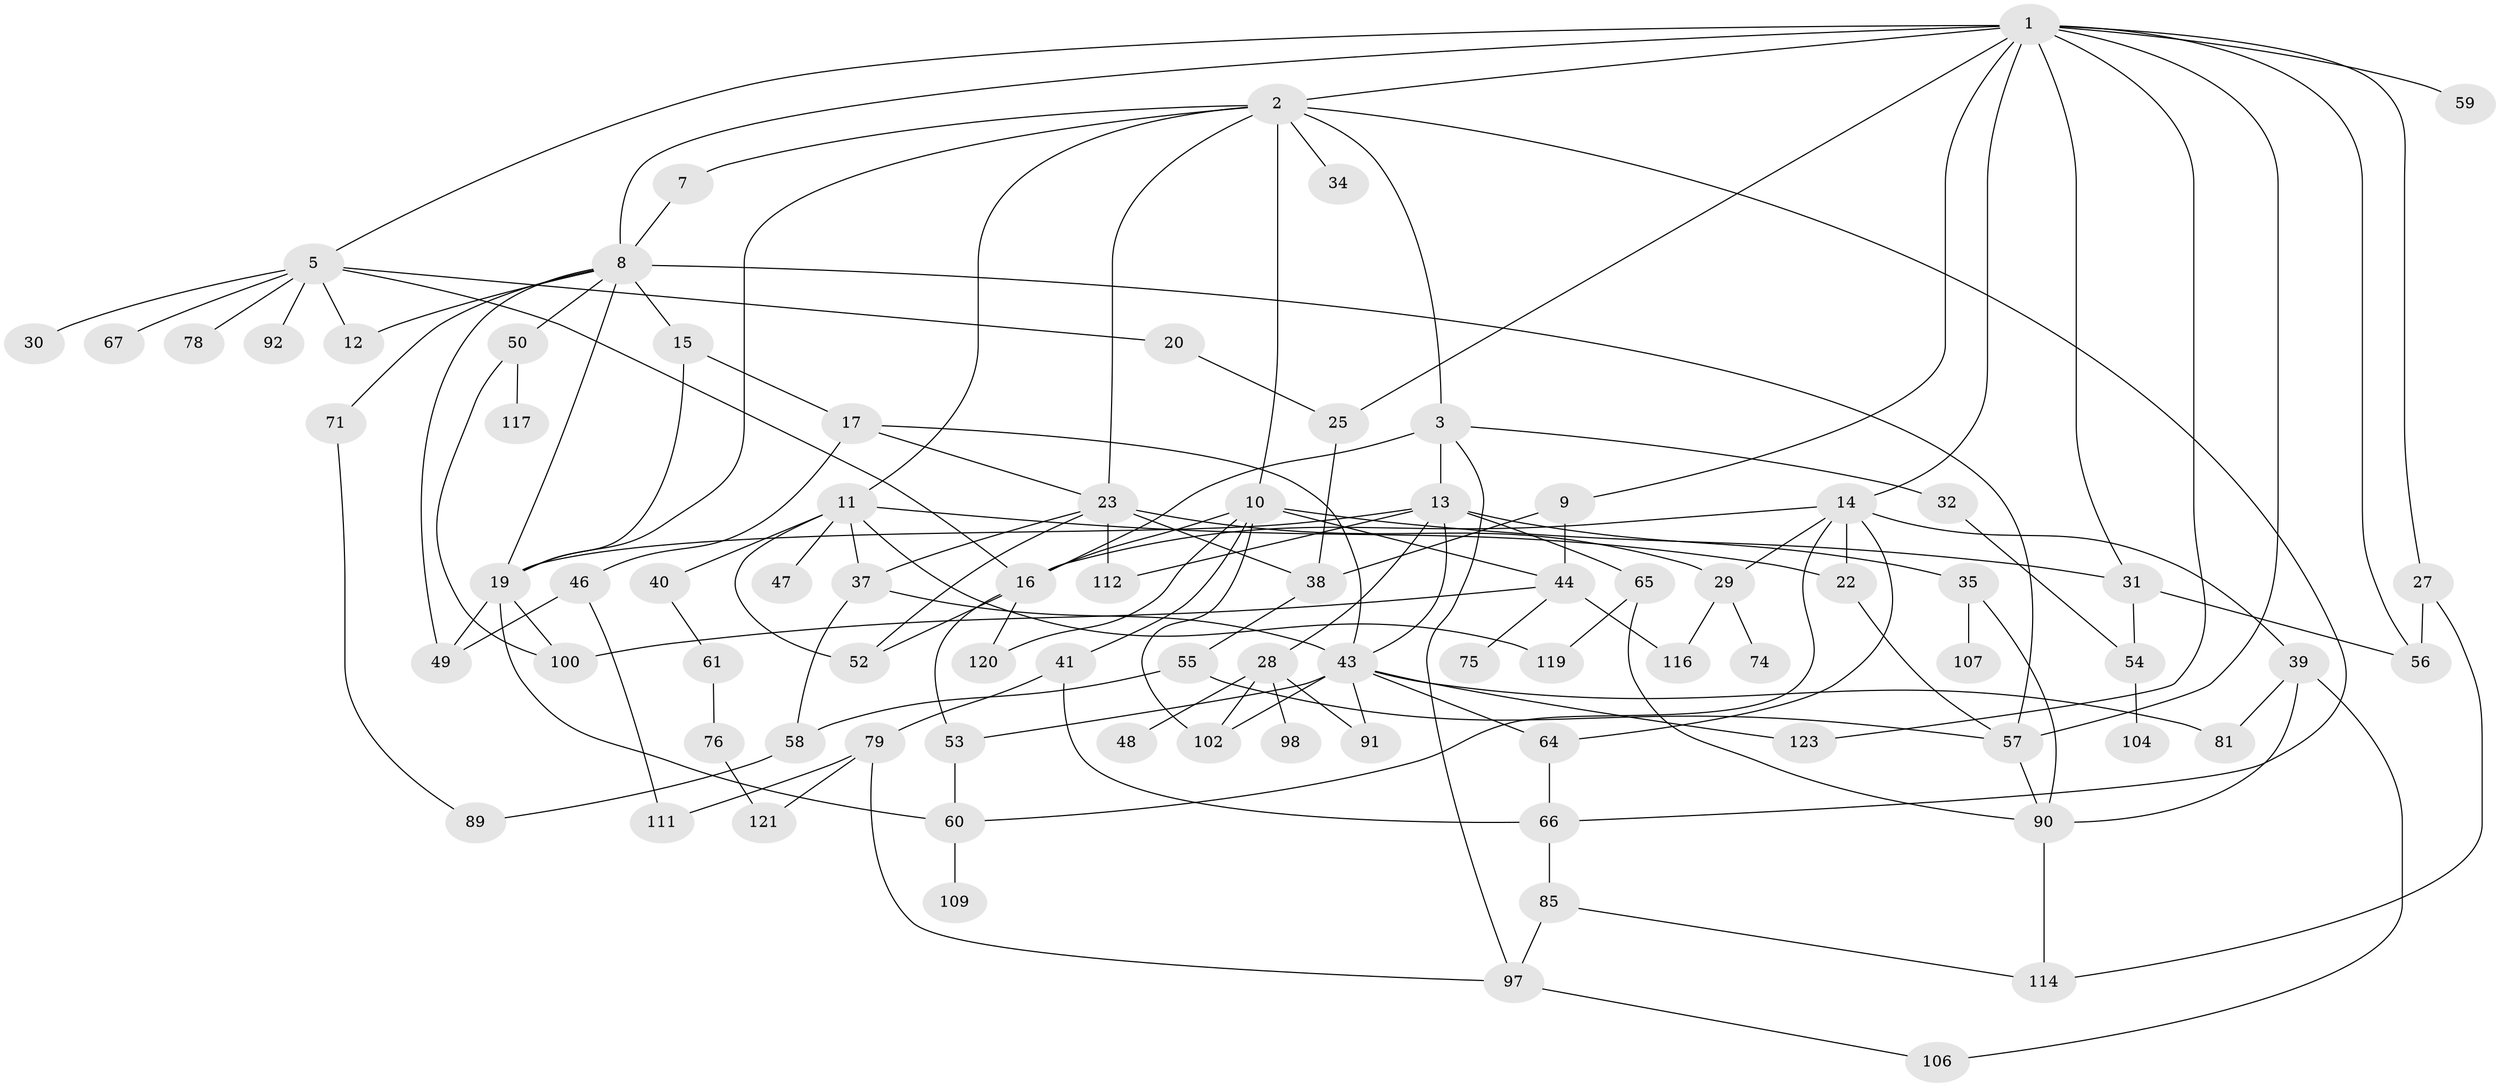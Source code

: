// original degree distribution, {8: 0.008130081300813009, 5: 0.10569105691056911, 6: 0.032520325203252036, 3: 0.3008130081300813, 2: 0.23577235772357724, 4: 0.12195121951219512, 7: 0.016260162601626018, 1: 0.17886178861788618}
// Generated by graph-tools (version 1.1) at 2025/41/03/06/25 10:41:27]
// undirected, 83 vertices, 140 edges
graph export_dot {
graph [start="1"]
  node [color=gray90,style=filled];
  1 [super="+4"];
  2 [super="+6"];
  3;
  5 [super="+18"];
  7 [super="+33"];
  8 [super="+42"];
  9;
  10 [super="+24"];
  11 [super="+101"];
  12 [super="+73"];
  13 [super="+21"];
  14 [super="+26"];
  15;
  16 [super="+110"];
  17 [super="+99"];
  19 [super="+70"];
  20;
  22;
  23 [super="+77"];
  25 [super="+94"];
  27 [super="+63"];
  28 [super="+69"];
  29 [super="+36"];
  30;
  31 [super="+122"];
  32 [super="+86"];
  34;
  35 [super="+82"];
  37 [super="+88"];
  38 [super="+45"];
  39 [super="+80"];
  40;
  41;
  43 [super="+95"];
  44 [super="+68"];
  46 [super="+115"];
  47;
  48;
  49 [super="+51"];
  50 [super="+93"];
  52 [super="+62"];
  53 [super="+113"];
  54 [super="+83"];
  55;
  56;
  57 [super="+96"];
  58;
  59;
  60 [super="+84"];
  61;
  64 [super="+118"];
  65;
  66 [super="+103"];
  67;
  71 [super="+72"];
  74;
  75;
  76;
  78;
  79 [super="+87"];
  81;
  85;
  89;
  90;
  91;
  92;
  97 [super="+105"];
  98;
  100 [super="+108"];
  102;
  104;
  106;
  107;
  109;
  111;
  112;
  114;
  116;
  117;
  119;
  120;
  121;
  123;
  1 -- 2;
  1 -- 5;
  1 -- 14;
  1 -- 27;
  1 -- 56;
  1 -- 123;
  1 -- 9;
  1 -- 59;
  1 -- 57;
  1 -- 31;
  1 -- 8;
  1 -- 25;
  2 -- 3;
  2 -- 10;
  2 -- 34;
  2 -- 7;
  2 -- 19;
  2 -- 11;
  2 -- 66;
  2 -- 23;
  3 -- 13;
  3 -- 32;
  3 -- 97;
  3 -- 16;
  5 -- 12;
  5 -- 16;
  5 -- 20;
  5 -- 67;
  5 -- 30;
  5 -- 92;
  5 -- 78;
  7 -- 8;
  8 -- 15;
  8 -- 71;
  8 -- 19;
  8 -- 50;
  8 -- 49;
  8 -- 57;
  8 -- 12;
  9 -- 44;
  9 -- 38;
  10 -- 102;
  10 -- 120;
  10 -- 16;
  10 -- 41;
  10 -- 44;
  10 -- 31;
  11 -- 22;
  11 -- 40;
  11 -- 47;
  11 -- 37;
  11 -- 119;
  11 -- 52;
  13 -- 28;
  13 -- 112;
  13 -- 65;
  13 -- 35;
  13 -- 19;
  13 -- 43;
  14 -- 39;
  14 -- 16;
  14 -- 64;
  14 -- 22;
  14 -- 60;
  14 -- 29;
  15 -- 17;
  15 -- 19;
  16 -- 52;
  16 -- 53 [weight=2];
  16 -- 120;
  17 -- 23;
  17 -- 46;
  17 -- 43;
  19 -- 49;
  19 -- 60;
  19 -- 100;
  20 -- 25;
  22 -- 57;
  23 -- 29;
  23 -- 37;
  23 -- 38;
  23 -- 112;
  23 -- 52;
  25 -- 38;
  27 -- 56;
  27 -- 114;
  28 -- 48;
  28 -- 91;
  28 -- 98;
  28 -- 102;
  29 -- 74;
  29 -- 116;
  31 -- 56;
  31 -- 54;
  32 -- 54;
  35 -- 107;
  35 -- 90;
  37 -- 43;
  37 -- 58;
  38 -- 55;
  39 -- 106;
  39 -- 81;
  39 -- 90;
  40 -- 61;
  41 -- 79;
  41 -- 66;
  43 -- 53;
  43 -- 91;
  43 -- 64;
  43 -- 81;
  43 -- 102;
  43 -- 123;
  44 -- 116;
  44 -- 75;
  44 -- 100;
  46 -- 111;
  46 -- 49;
  50 -- 100;
  50 -- 117;
  53 -- 60;
  54 -- 104;
  55 -- 58;
  55 -- 57;
  57 -- 90;
  58 -- 89;
  60 -- 109;
  61 -- 76;
  64 -- 66;
  65 -- 119;
  65 -- 90;
  66 -- 85;
  71 -- 89;
  76 -- 121;
  79 -- 111;
  79 -- 121;
  79 -- 97;
  85 -- 114;
  85 -- 97;
  90 -- 114;
  97 -- 106;
}
